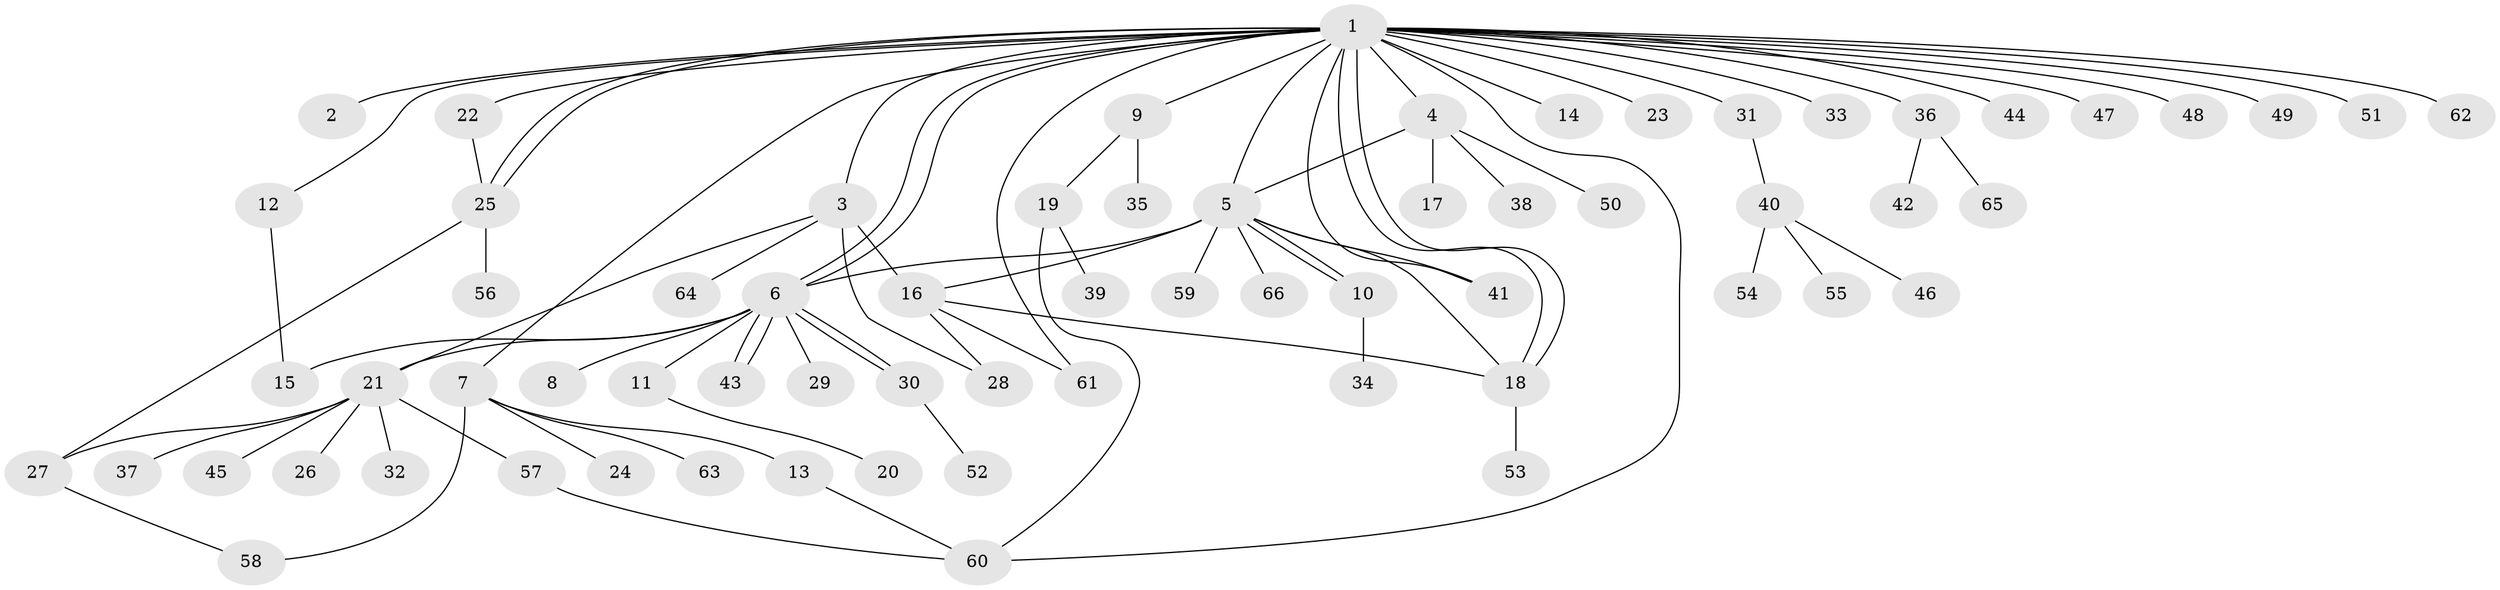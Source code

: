 // coarse degree distribution, {20: 0.029411764705882353, 2: 0.14705882352941177, 1: 0.5882352941176471, 3: 0.11764705882352941, 7: 0.058823529411764705, 8: 0.029411764705882353, 4: 0.029411764705882353}
// Generated by graph-tools (version 1.1) at 2025/46/03/06/25 01:46:56]
// undirected, 66 vertices, 87 edges
graph export_dot {
graph [start="1"]
  node [color=gray90,style=filled];
  1;
  2;
  3;
  4;
  5;
  6;
  7;
  8;
  9;
  10;
  11;
  12;
  13;
  14;
  15;
  16;
  17;
  18;
  19;
  20;
  21;
  22;
  23;
  24;
  25;
  26;
  27;
  28;
  29;
  30;
  31;
  32;
  33;
  34;
  35;
  36;
  37;
  38;
  39;
  40;
  41;
  42;
  43;
  44;
  45;
  46;
  47;
  48;
  49;
  50;
  51;
  52;
  53;
  54;
  55;
  56;
  57;
  58;
  59;
  60;
  61;
  62;
  63;
  64;
  65;
  66;
  1 -- 2;
  1 -- 3;
  1 -- 4;
  1 -- 5;
  1 -- 6;
  1 -- 6;
  1 -- 7;
  1 -- 9;
  1 -- 12;
  1 -- 14;
  1 -- 18;
  1 -- 18;
  1 -- 22;
  1 -- 23;
  1 -- 25;
  1 -- 25;
  1 -- 31;
  1 -- 33;
  1 -- 36;
  1 -- 41;
  1 -- 44;
  1 -- 47;
  1 -- 48;
  1 -- 49;
  1 -- 51;
  1 -- 60;
  1 -- 61;
  1 -- 62;
  3 -- 16;
  3 -- 21;
  3 -- 28;
  3 -- 64;
  4 -- 5;
  4 -- 17;
  4 -- 38;
  4 -- 50;
  5 -- 6;
  5 -- 10;
  5 -- 10;
  5 -- 16;
  5 -- 18;
  5 -- 41;
  5 -- 59;
  5 -- 66;
  6 -- 8;
  6 -- 11;
  6 -- 15;
  6 -- 21;
  6 -- 29;
  6 -- 30;
  6 -- 30;
  6 -- 43;
  6 -- 43;
  7 -- 13;
  7 -- 24;
  7 -- 58;
  7 -- 63;
  9 -- 19;
  9 -- 35;
  10 -- 34;
  11 -- 20;
  12 -- 15;
  13 -- 60;
  16 -- 18;
  16 -- 28;
  16 -- 61;
  18 -- 53;
  19 -- 39;
  19 -- 60;
  21 -- 26;
  21 -- 27;
  21 -- 32;
  21 -- 37;
  21 -- 45;
  21 -- 57;
  22 -- 25;
  25 -- 27;
  25 -- 56;
  27 -- 58;
  30 -- 52;
  31 -- 40;
  36 -- 42;
  36 -- 65;
  40 -- 46;
  40 -- 54;
  40 -- 55;
  57 -- 60;
}
